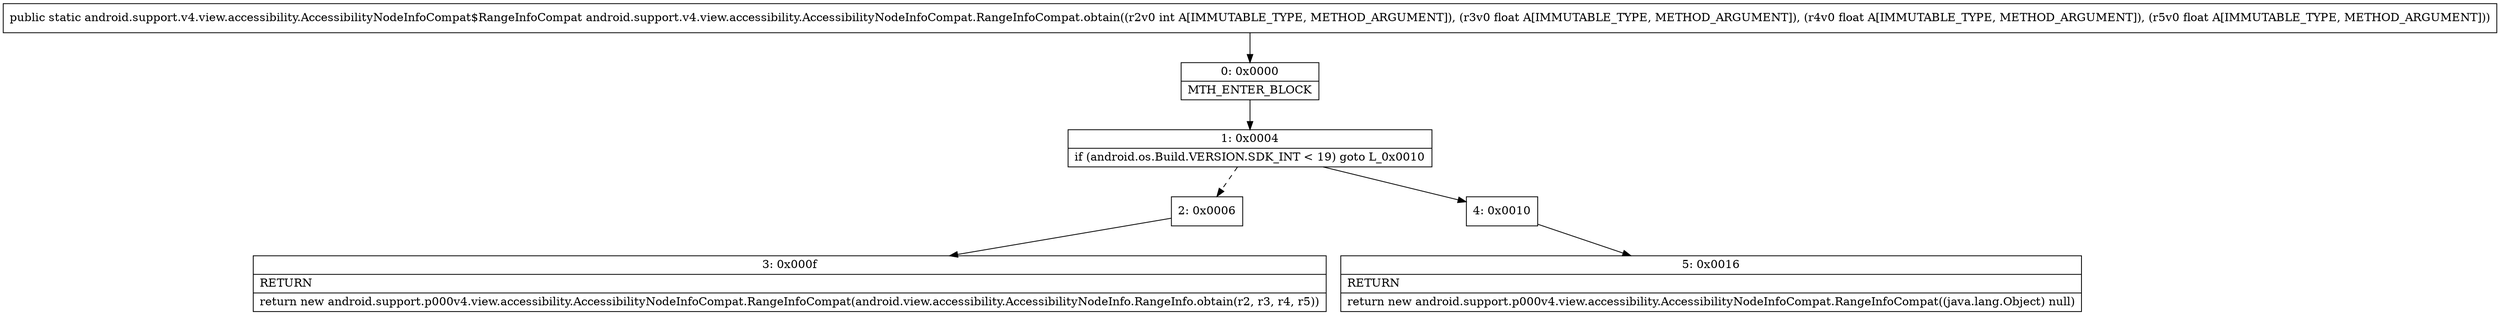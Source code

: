 digraph "CFG forandroid.support.v4.view.accessibility.AccessibilityNodeInfoCompat.RangeInfoCompat.obtain(IFFF)Landroid\/support\/v4\/view\/accessibility\/AccessibilityNodeInfoCompat$RangeInfoCompat;" {
Node_0 [shape=record,label="{0\:\ 0x0000|MTH_ENTER_BLOCK\l}"];
Node_1 [shape=record,label="{1\:\ 0x0004|if (android.os.Build.VERSION.SDK_INT \< 19) goto L_0x0010\l}"];
Node_2 [shape=record,label="{2\:\ 0x0006}"];
Node_3 [shape=record,label="{3\:\ 0x000f|RETURN\l|return new android.support.p000v4.view.accessibility.AccessibilityNodeInfoCompat.RangeInfoCompat(android.view.accessibility.AccessibilityNodeInfo.RangeInfo.obtain(r2, r3, r4, r5))\l}"];
Node_4 [shape=record,label="{4\:\ 0x0010}"];
Node_5 [shape=record,label="{5\:\ 0x0016|RETURN\l|return new android.support.p000v4.view.accessibility.AccessibilityNodeInfoCompat.RangeInfoCompat((java.lang.Object) null)\l}"];
MethodNode[shape=record,label="{public static android.support.v4.view.accessibility.AccessibilityNodeInfoCompat$RangeInfoCompat android.support.v4.view.accessibility.AccessibilityNodeInfoCompat.RangeInfoCompat.obtain((r2v0 int A[IMMUTABLE_TYPE, METHOD_ARGUMENT]), (r3v0 float A[IMMUTABLE_TYPE, METHOD_ARGUMENT]), (r4v0 float A[IMMUTABLE_TYPE, METHOD_ARGUMENT]), (r5v0 float A[IMMUTABLE_TYPE, METHOD_ARGUMENT])) }"];
MethodNode -> Node_0;
Node_0 -> Node_1;
Node_1 -> Node_2[style=dashed];
Node_1 -> Node_4;
Node_2 -> Node_3;
Node_4 -> Node_5;
}

